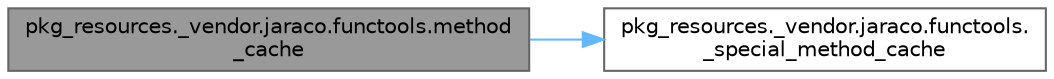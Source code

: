 digraph "pkg_resources._vendor.jaraco.functools.method_cache"
{
 // LATEX_PDF_SIZE
  bgcolor="transparent";
  edge [fontname=Helvetica,fontsize=10,labelfontname=Helvetica,labelfontsize=10];
  node [fontname=Helvetica,fontsize=10,shape=box,height=0.2,width=0.4];
  rankdir="LR";
  Node1 [id="Node000001",label="pkg_resources._vendor.jaraco.functools.method\l_cache",height=0.2,width=0.4,color="gray40", fillcolor="grey60", style="filled", fontcolor="black",tooltip=" "];
  Node1 -> Node2 [id="edge1_Node000001_Node000002",color="steelblue1",style="solid",tooltip=" "];
  Node2 [id="Node000002",label="pkg_resources._vendor.jaraco.functools.\l_special_method_cache",height=0.2,width=0.4,color="grey40", fillcolor="white", style="filled",URL="$namespacepkg__resources_1_1__vendor_1_1jaraco_1_1functools.html#ac427a359234c44361510aa7bb45b3a4a",tooltip=" "];
}
